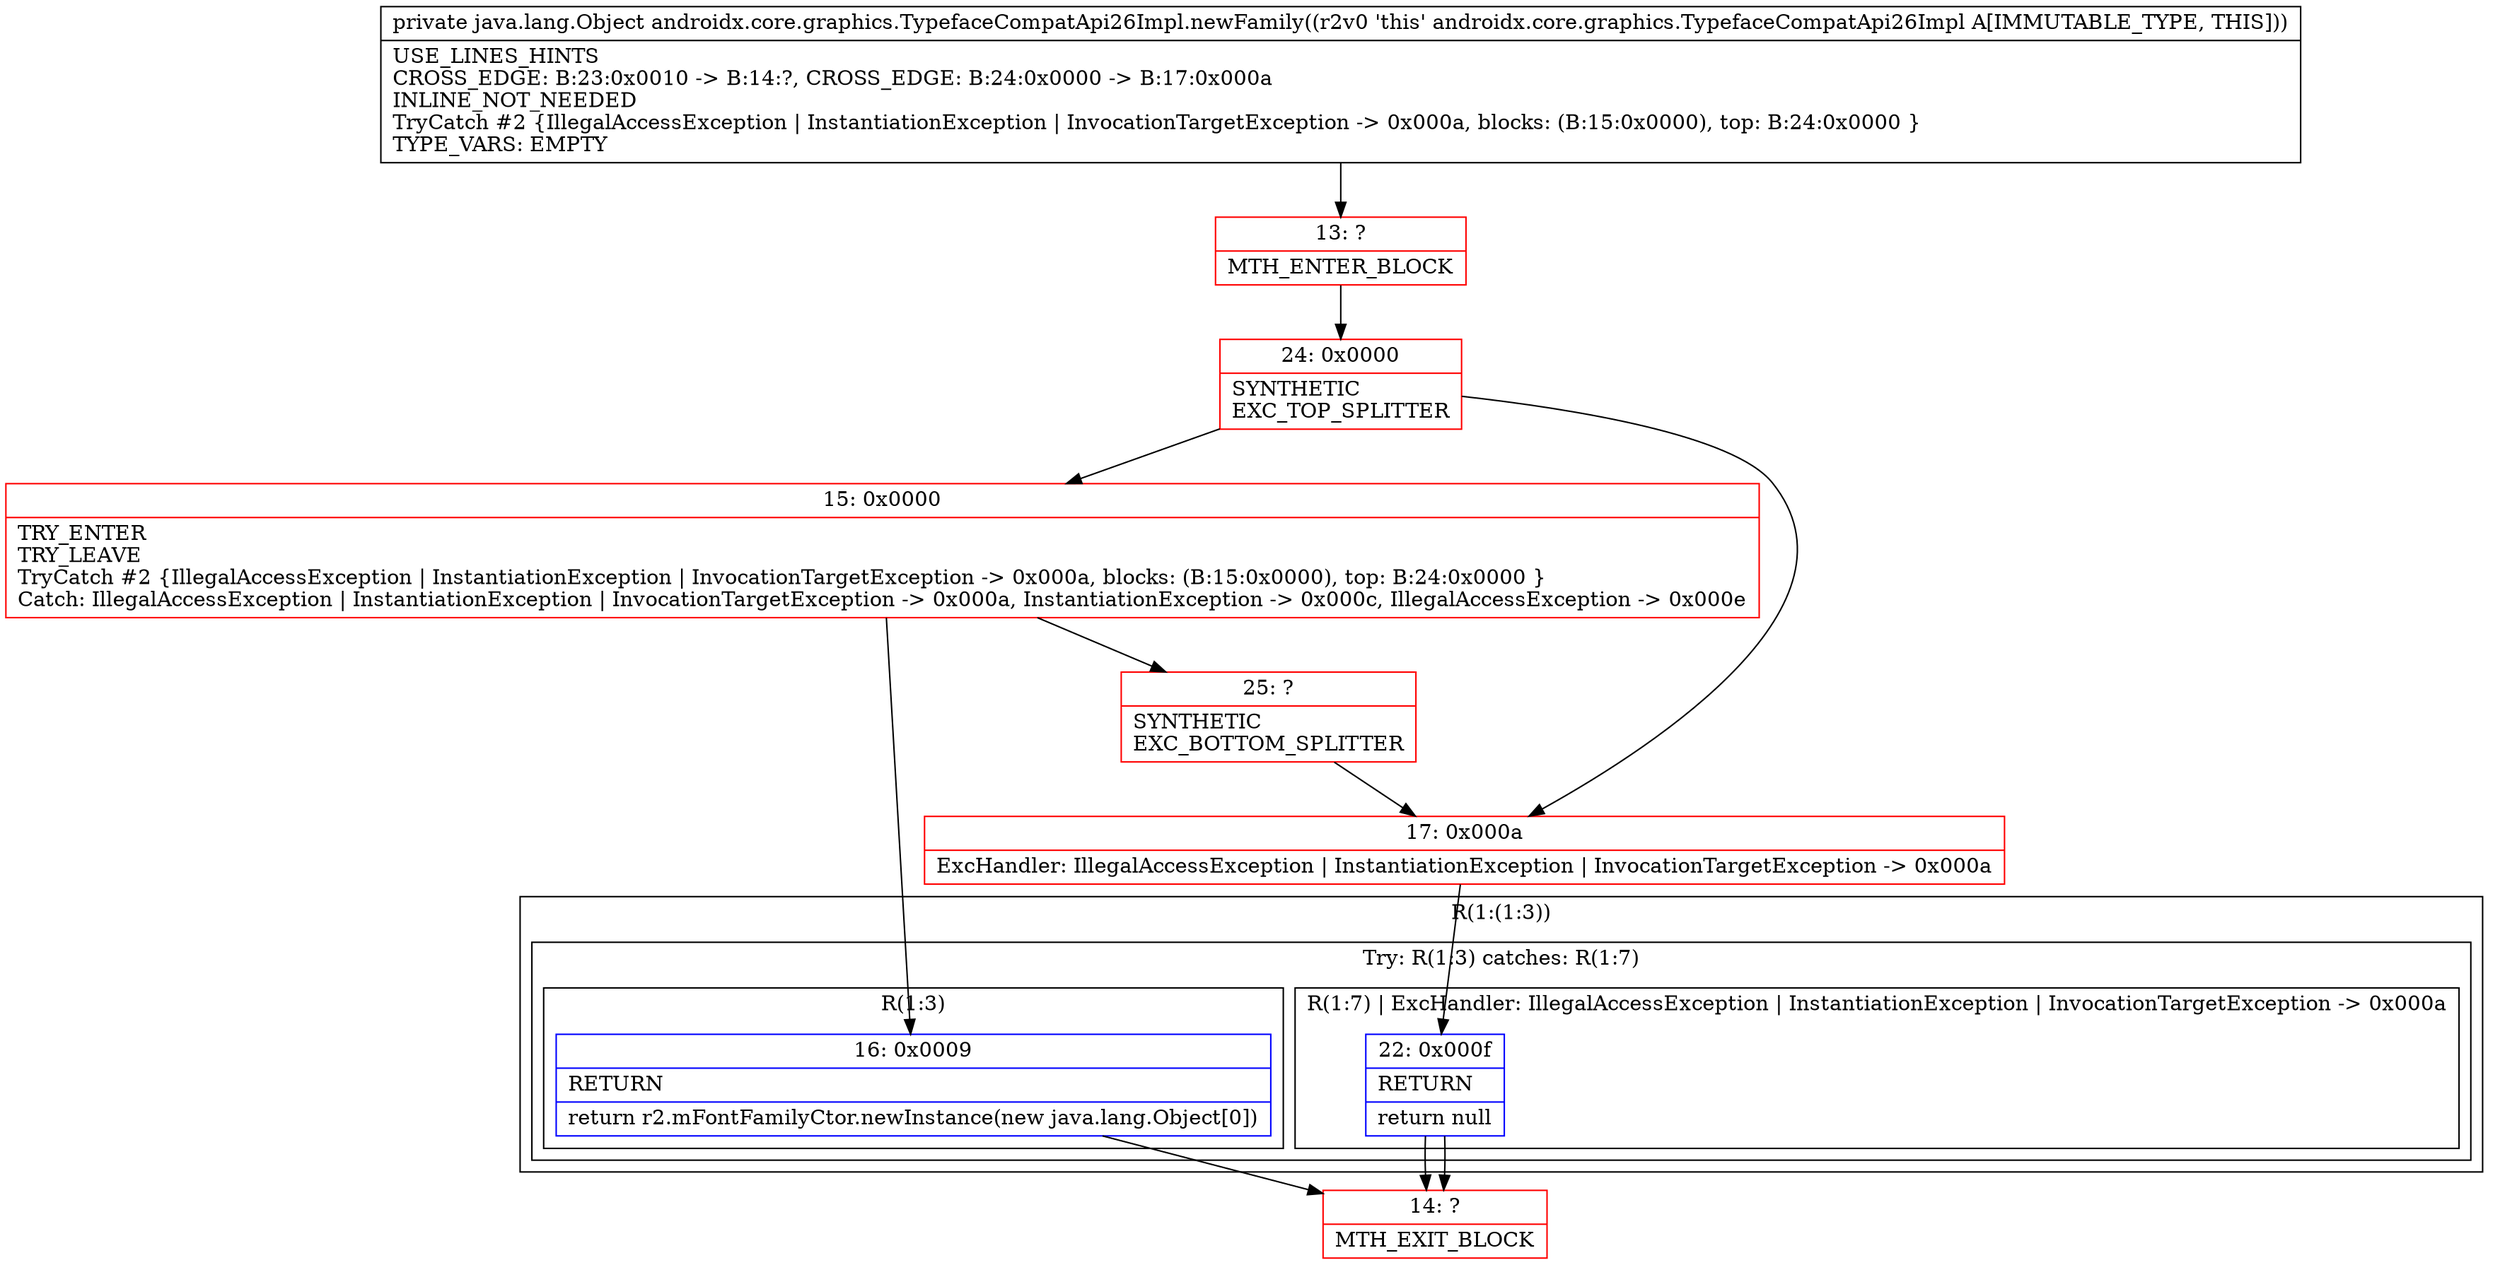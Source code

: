 digraph "CFG forandroidx.core.graphics.TypefaceCompatApi26Impl.newFamily()Ljava\/lang\/Object;" {
subgraph cluster_Region_463137736 {
label = "R(1:(1:3))";
node [shape=record,color=blue];
subgraph cluster_TryCatchRegion_1624801931 {
label = "Try: R(1:3) catches: R(1:7)";
node [shape=record,color=blue];
subgraph cluster_Region_1753490619 {
label = "R(1:3)";
node [shape=record,color=blue];
Node_16 [shape=record,label="{16\:\ 0x0009|RETURN\l|return r2.mFontFamilyCtor.newInstance(new java.lang.Object[0])\l}"];
}
subgraph cluster_Region_1405606664 {
label = "R(1:7) | ExcHandler: IllegalAccessException \| InstantiationException \| InvocationTargetException \-\> 0x000a\l";
node [shape=record,color=blue];
Node_22 [shape=record,label="{22\:\ 0x000f|RETURN\l|return null\l}"];
}
}
}
subgraph cluster_Region_1405606664 {
label = "R(1:7) | ExcHandler: IllegalAccessException \| InstantiationException \| InvocationTargetException \-\> 0x000a\l";
node [shape=record,color=blue];
Node_22 [shape=record,label="{22\:\ 0x000f|RETURN\l|return null\l}"];
}
Node_13 [shape=record,color=red,label="{13\:\ ?|MTH_ENTER_BLOCK\l}"];
Node_24 [shape=record,color=red,label="{24\:\ 0x0000|SYNTHETIC\lEXC_TOP_SPLITTER\l}"];
Node_15 [shape=record,color=red,label="{15\:\ 0x0000|TRY_ENTER\lTRY_LEAVE\lTryCatch #2 \{IllegalAccessException \| InstantiationException \| InvocationTargetException \-\> 0x000a, blocks: (B:15:0x0000), top: B:24:0x0000 \}\lCatch: IllegalAccessException \| InstantiationException \| InvocationTargetException \-\> 0x000a, InstantiationException \-\> 0x000c, IllegalAccessException \-\> 0x000e\l}"];
Node_14 [shape=record,color=red,label="{14\:\ ?|MTH_EXIT_BLOCK\l}"];
Node_25 [shape=record,color=red,label="{25\:\ ?|SYNTHETIC\lEXC_BOTTOM_SPLITTER\l}"];
Node_17 [shape=record,color=red,label="{17\:\ 0x000a|ExcHandler: IllegalAccessException \| InstantiationException \| InvocationTargetException \-\> 0x000a\l}"];
MethodNode[shape=record,label="{private java.lang.Object androidx.core.graphics.TypefaceCompatApi26Impl.newFamily((r2v0 'this' androidx.core.graphics.TypefaceCompatApi26Impl A[IMMUTABLE_TYPE, THIS]))  | USE_LINES_HINTS\lCROSS_EDGE: B:23:0x0010 \-\> B:14:?, CROSS_EDGE: B:24:0x0000 \-\> B:17:0x000a\lINLINE_NOT_NEEDED\lTryCatch #2 \{IllegalAccessException \| InstantiationException \| InvocationTargetException \-\> 0x000a, blocks: (B:15:0x0000), top: B:24:0x0000 \}\lTYPE_VARS: EMPTY\l}"];
MethodNode -> Node_13;Node_16 -> Node_14;
Node_22 -> Node_14;
Node_22 -> Node_14;
Node_13 -> Node_24;
Node_24 -> Node_15;
Node_24 -> Node_17;
Node_15 -> Node_16;
Node_15 -> Node_25;
Node_25 -> Node_17;
Node_17 -> Node_22;
}

